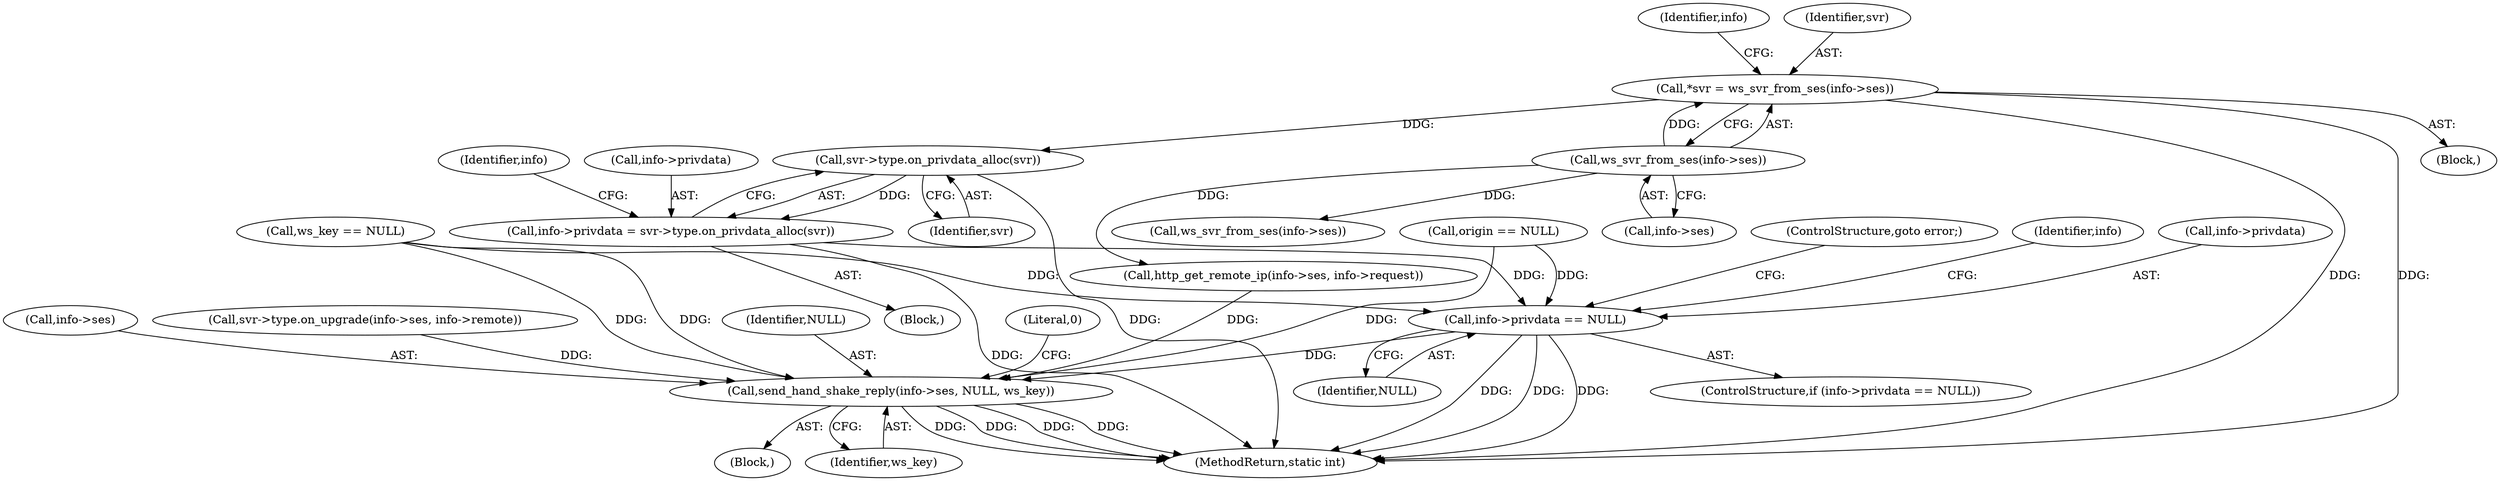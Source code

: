 digraph "0_viabtc_exchange_server_4a7c27bfe98f409623d4d857894d017ff0672cc9#diff-515c81af848352583bff286d6224875f_2@pointer" {
"1000110" [label="(Call,*svr = ws_svr_from_ses(info->ses))"];
"1000112" [label="(Call,ws_svr_from_ses(info->ses))"];
"1000396" [label="(Call,svr->type.on_privdata_alloc(svr))"];
"1000392" [label="(Call,info->privdata = svr->type.on_privdata_alloc(svr))"];
"1000399" [label="(Call,info->privdata == NULL)"];
"1000459" [label="(Call,send_hand_shake_reply(info->ses, NULL, ws_key))"];
"1000479" [label="(MethodReturn,static int)"];
"1000459" [label="(Call,send_hand_shake_reply(info->ses, NULL, ws_key))"];
"1000458" [label="(Block,)"];
"1000399" [label="(Call,info->privdata == NULL)"];
"1000464" [label="(Identifier,ws_key)"];
"1000110" [label="(Call,*svr = ws_svr_from_ses(info->ses))"];
"1000112" [label="(Call,ws_svr_from_ses(info->ses))"];
"1000401" [label="(Identifier,info)"];
"1000119" [label="(Identifier,info)"];
"1000466" [label="(Literal,0)"];
"1000113" [label="(Call,info->ses)"];
"1000398" [label="(ControlStructure,if (info->privdata == NULL))"];
"1000397" [label="(Identifier,svr)"];
"1000463" [label="(Identifier,NULL)"];
"1000404" [label="(ControlStructure,goto error;)"];
"1000335" [label="(Call,ws_key == NULL)"];
"1000439" [label="(Call,svr->type.on_upgrade(info->ses, info->remote))"];
"1000396" [label="(Call,svr->type.on_privdata_alloc(svr))"];
"1000392" [label="(Call,info->privdata = svr->type.on_privdata_alloc(svr))"];
"1000460" [label="(Call,info->ses)"];
"1000393" [label="(Call,info->privdata)"];
"1000407" [label="(Identifier,info)"];
"1000375" [label="(Call,origin == NULL)"];
"1000400" [label="(Call,info->privdata)"];
"1000469" [label="(Call,ws_svr_from_ses(info->ses))"];
"1000391" [label="(Block,)"];
"1000102" [label="(Block,)"];
"1000415" [label="(Call,http_get_remote_ip(info->ses, info->request))"];
"1000111" [label="(Identifier,svr)"];
"1000403" [label="(Identifier,NULL)"];
"1000110" -> "1000102"  [label="AST: "];
"1000110" -> "1000112"  [label="CFG: "];
"1000111" -> "1000110"  [label="AST: "];
"1000112" -> "1000110"  [label="AST: "];
"1000119" -> "1000110"  [label="CFG: "];
"1000110" -> "1000479"  [label="DDG: "];
"1000110" -> "1000479"  [label="DDG: "];
"1000112" -> "1000110"  [label="DDG: "];
"1000110" -> "1000396"  [label="DDG: "];
"1000112" -> "1000113"  [label="CFG: "];
"1000113" -> "1000112"  [label="AST: "];
"1000112" -> "1000415"  [label="DDG: "];
"1000112" -> "1000469"  [label="DDG: "];
"1000396" -> "1000392"  [label="AST: "];
"1000396" -> "1000397"  [label="CFG: "];
"1000397" -> "1000396"  [label="AST: "];
"1000392" -> "1000396"  [label="CFG: "];
"1000396" -> "1000479"  [label="DDG: "];
"1000396" -> "1000392"  [label="DDG: "];
"1000392" -> "1000391"  [label="AST: "];
"1000393" -> "1000392"  [label="AST: "];
"1000401" -> "1000392"  [label="CFG: "];
"1000392" -> "1000479"  [label="DDG: "];
"1000392" -> "1000399"  [label="DDG: "];
"1000399" -> "1000398"  [label="AST: "];
"1000399" -> "1000403"  [label="CFG: "];
"1000400" -> "1000399"  [label="AST: "];
"1000403" -> "1000399"  [label="AST: "];
"1000404" -> "1000399"  [label="CFG: "];
"1000407" -> "1000399"  [label="CFG: "];
"1000399" -> "1000479"  [label="DDG: "];
"1000399" -> "1000479"  [label="DDG: "];
"1000399" -> "1000479"  [label="DDG: "];
"1000375" -> "1000399"  [label="DDG: "];
"1000335" -> "1000399"  [label="DDG: "];
"1000399" -> "1000459"  [label="DDG: "];
"1000459" -> "1000458"  [label="AST: "];
"1000459" -> "1000464"  [label="CFG: "];
"1000460" -> "1000459"  [label="AST: "];
"1000463" -> "1000459"  [label="AST: "];
"1000464" -> "1000459"  [label="AST: "];
"1000466" -> "1000459"  [label="CFG: "];
"1000459" -> "1000479"  [label="DDG: "];
"1000459" -> "1000479"  [label="DDG: "];
"1000459" -> "1000479"  [label="DDG: "];
"1000459" -> "1000479"  [label="DDG: "];
"1000439" -> "1000459"  [label="DDG: "];
"1000415" -> "1000459"  [label="DDG: "];
"1000375" -> "1000459"  [label="DDG: "];
"1000335" -> "1000459"  [label="DDG: "];
"1000335" -> "1000459"  [label="DDG: "];
}
